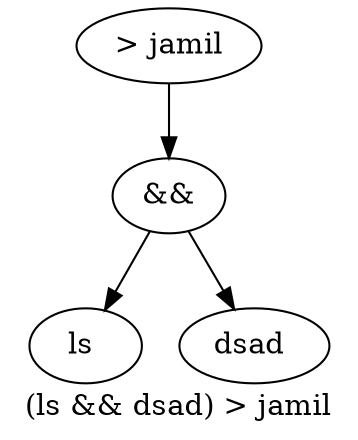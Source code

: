 digraph yep {
	label="(ls && dsad) > jamil"
	n0[label="> jamil"];
	n0 -> n1;
	n1[label="&&"];
	n1 -> n3;
	n1 -> n4;
	n3[label="ls "];
	n4[label="dsad "];
}
